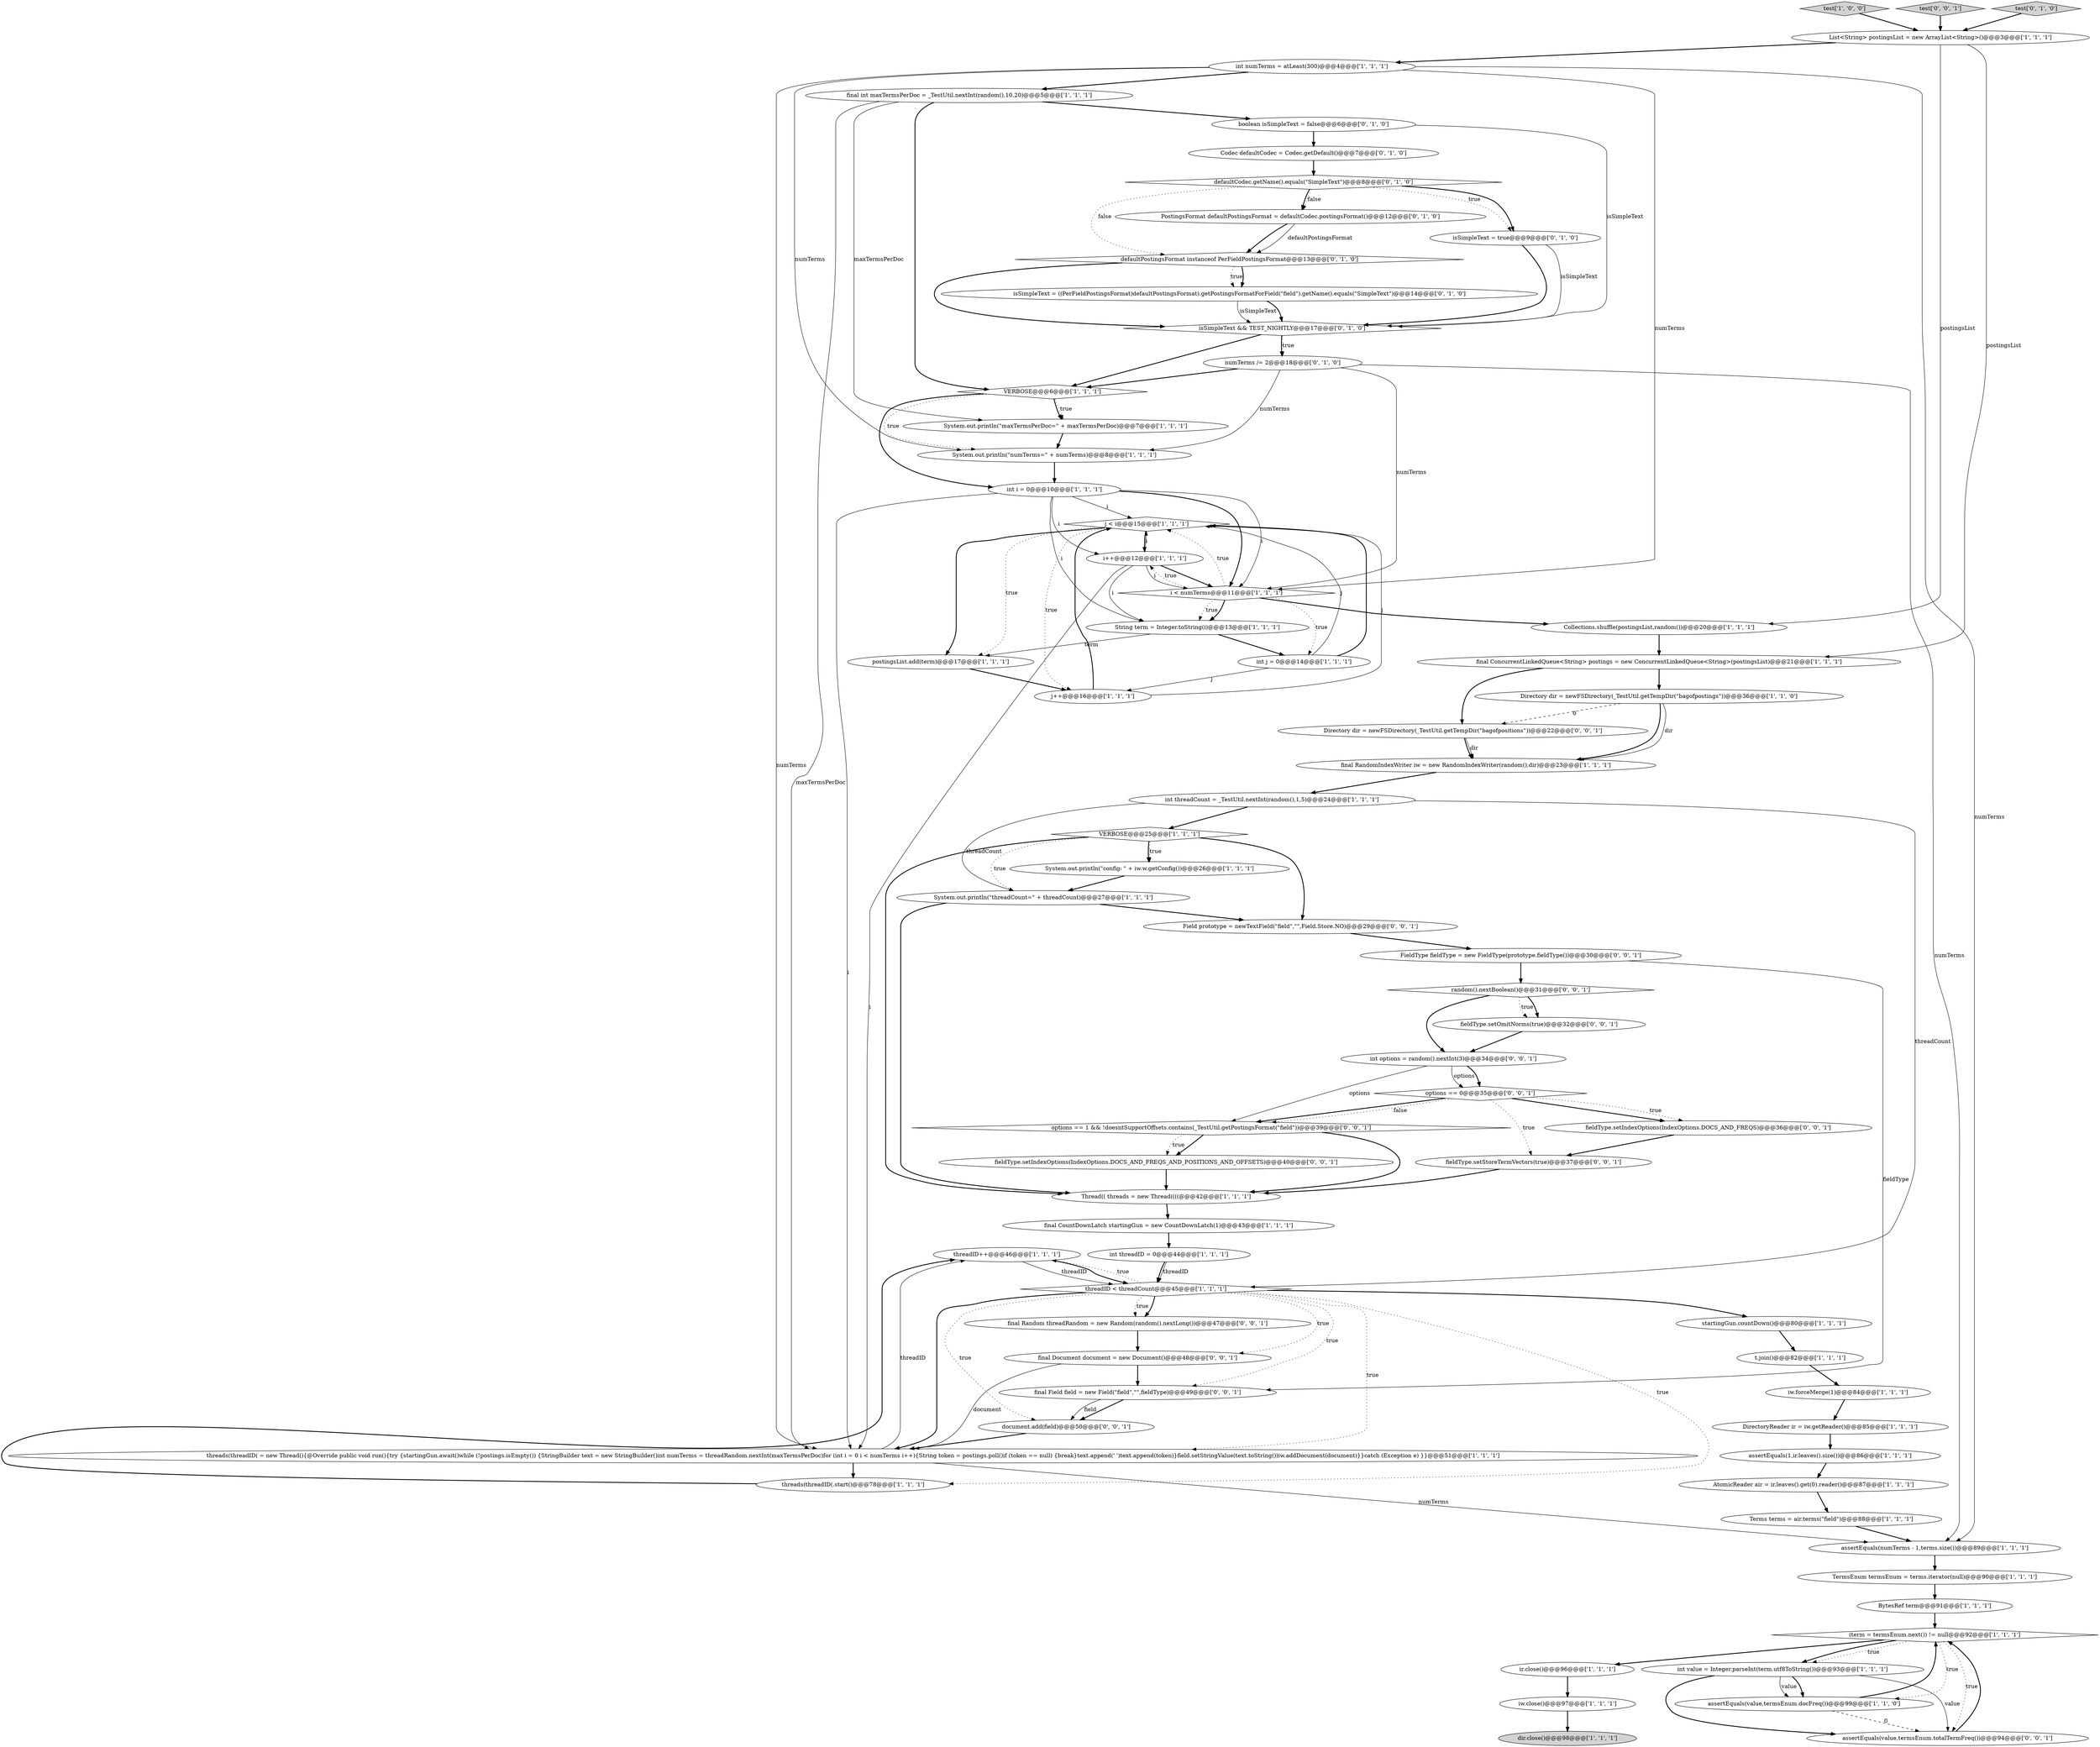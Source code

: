 digraph {
20 [style = filled, label = "threadID++@@@46@@@['1', '1', '1']", fillcolor = white, shape = ellipse image = "AAA0AAABBB1BBB"];
4 [style = filled, label = "TermsEnum termsEnum = terms.iterator(null)@@@90@@@['1', '1', '1']", fillcolor = white, shape = ellipse image = "AAA0AAABBB1BBB"];
9 [style = filled, label = "int threadID = 0@@@44@@@['1', '1', '1']", fillcolor = white, shape = ellipse image = "AAA0AAABBB1BBB"];
42 [style = filled, label = "j++@@@16@@@['1', '1', '1']", fillcolor = white, shape = ellipse image = "AAA0AAABBB1BBB"];
41 [style = filled, label = "int j = 0@@@14@@@['1', '1', '1']", fillcolor = white, shape = ellipse image = "AAA0AAABBB1BBB"];
56 [style = filled, label = "fieldType.setIndexOptions(IndexOptions.DOCS_AND_FREQS_AND_POSITIONS_AND_OFFSETS)@@@40@@@['0', '0', '1']", fillcolor = white, shape = ellipse image = "AAA0AAABBB3BBB"];
3 [style = filled, label = "Thread(( threads = new Thread((((@@@42@@@['1', '1', '1']", fillcolor = white, shape = ellipse image = "AAA0AAABBB1BBB"];
30 [style = filled, label = "assertEquals(1,ir.leaves().size())@@@86@@@['1', '1', '1']", fillcolor = white, shape = ellipse image = "AAA0AAABBB1BBB"];
12 [style = filled, label = "int threadCount = _TestUtil.nextInt(random(),1,5)@@@24@@@['1', '1', '1']", fillcolor = white, shape = ellipse image = "AAA0AAABBB1BBB"];
59 [style = filled, label = "int options = random().nextInt(3)@@@34@@@['0', '0', '1']", fillcolor = white, shape = ellipse image = "AAA0AAABBB3BBB"];
36 [style = filled, label = "int i = 0@@@10@@@['1', '1', '1']", fillcolor = white, shape = ellipse image = "AAA0AAABBB1BBB"];
66 [style = filled, label = "final Field field = new Field(\"field\",\"\",fieldType)@@@49@@@['0', '0', '1']", fillcolor = white, shape = ellipse image = "AAA0AAABBB3BBB"];
6 [style = filled, label = "int numTerms = atLeast(300)@@@4@@@['1', '1', '1']", fillcolor = white, shape = ellipse image = "AAA0AAABBB1BBB"];
13 [style = filled, label = "j < i@@@15@@@['1', '1', '1']", fillcolor = white, shape = diamond image = "AAA0AAABBB1BBB"];
29 [style = filled, label = "test['1', '0', '0']", fillcolor = lightgray, shape = diamond image = "AAA0AAABBB1BBB"];
68 [style = filled, label = "final Random threadRandom = new Random(random().nextLong())@@@47@@@['0', '0', '1']", fillcolor = white, shape = ellipse image = "AAA0AAABBB3BBB"];
64 [style = filled, label = "fieldType.setOmitNorms(true)@@@32@@@['0', '0', '1']", fillcolor = white, shape = ellipse image = "AAA0AAABBB3BBB"];
46 [style = filled, label = "boolean isSimpleText = false@@@6@@@['0', '1', '0']", fillcolor = white, shape = ellipse image = "AAA1AAABBB2BBB"];
32 [style = filled, label = "final ConcurrentLinkedQueue<String> postings = new ConcurrentLinkedQueue<String>(postingsList)@@@21@@@['1', '1', '1']", fillcolor = white, shape = ellipse image = "AAA0AAABBB1BBB"];
58 [style = filled, label = "Field prototype = newTextField(\"field\",\"\",Field.Store.NO)@@@29@@@['0', '0', '1']", fillcolor = white, shape = ellipse image = "AAA0AAABBB3BBB"];
65 [style = filled, label = "options == 1 && !doesntSupportOffsets.contains(_TestUtil.getPostingsFormat(\"field\"))@@@39@@@['0', '0', '1']", fillcolor = white, shape = diamond image = "AAA0AAABBB3BBB"];
23 [style = filled, label = "assertEquals(numTerms - 1,terms.size())@@@89@@@['1', '1', '1']", fillcolor = white, shape = ellipse image = "AAA0AAABBB1BBB"];
44 [style = filled, label = "startingGun.countDown()@@@80@@@['1', '1', '1']", fillcolor = white, shape = ellipse image = "AAA0AAABBB1BBB"];
26 [style = filled, label = "VERBOSE@@@25@@@['1', '1', '1']", fillcolor = white, shape = diamond image = "AAA0AAABBB1BBB"];
62 [style = filled, label = "document.add(field)@@@50@@@['0', '0', '1']", fillcolor = white, shape = ellipse image = "AAA0AAABBB3BBB"];
0 [style = filled, label = "final int maxTermsPerDoc = _TestUtil.nextInt(random(),10,20)@@@5@@@['1', '1', '1']", fillcolor = white, shape = ellipse image = "AAA0AAABBB1BBB"];
8 [style = filled, label = "System.out.println(\"maxTermsPerDoc=\" + maxTermsPerDoc)@@@7@@@['1', '1', '1']", fillcolor = white, shape = ellipse image = "AAA0AAABBB1BBB"];
25 [style = filled, label = "ir.close()@@@96@@@['1', '1', '1']", fillcolor = white, shape = ellipse image = "AAA0AAABBB1BBB"];
31 [style = filled, label = "int value = Integer.parseInt(term.utf8ToString())@@@93@@@['1', '1', '1']", fillcolor = white, shape = ellipse image = "AAA0AAABBB1BBB"];
69 [style = filled, label = "fieldType.setStoreTermVectors(true)@@@37@@@['0', '0', '1']", fillcolor = white, shape = ellipse image = "AAA0AAABBB3BBB"];
7 [style = filled, label = "(term = termsEnum.next()) != null@@@92@@@['1', '1', '1']", fillcolor = white, shape = diamond image = "AAA0AAABBB1BBB"];
1 [style = filled, label = "System.out.println(\"numTerms=\" + numTerms)@@@8@@@['1', '1', '1']", fillcolor = white, shape = ellipse image = "AAA0AAABBB1BBB"];
38 [style = filled, label = "threadID < threadCount@@@45@@@['1', '1', '1']", fillcolor = white, shape = diamond image = "AAA0AAABBB1BBB"];
16 [style = filled, label = "iw.close()@@@97@@@['1', '1', '1']", fillcolor = white, shape = ellipse image = "AAA0AAABBB1BBB"];
67 [style = filled, label = "random().nextBoolean()@@@31@@@['0', '0', '1']", fillcolor = white, shape = diamond image = "AAA0AAABBB3BBB"];
24 [style = filled, label = "i < numTerms@@@11@@@['1', '1', '1']", fillcolor = white, shape = diamond image = "AAA0AAABBB1BBB"];
22 [style = filled, label = "Collections.shuffle(postingsList,random())@@@20@@@['1', '1', '1']", fillcolor = white, shape = ellipse image = "AAA0AAABBB1BBB"];
54 [style = filled, label = "numTerms /= 2@@@18@@@['0', '1', '0']", fillcolor = white, shape = ellipse image = "AAA1AAABBB2BBB"];
27 [style = filled, label = "List<String> postingsList = new ArrayList<String>()@@@3@@@['1', '1', '1']", fillcolor = white, shape = ellipse image = "AAA0AAABBB1BBB"];
28 [style = filled, label = "postingsList.add(term)@@@17@@@['1', '1', '1']", fillcolor = white, shape = ellipse image = "AAA0AAABBB1BBB"];
71 [style = filled, label = "final Document document = new Document()@@@48@@@['0', '0', '1']", fillcolor = white, shape = ellipse image = "AAA0AAABBB3BBB"];
43 [style = filled, label = "threads(threadID(.start()@@@78@@@['1', '1', '1']", fillcolor = white, shape = ellipse image = "AAA0AAABBB1BBB"];
39 [style = filled, label = "BytesRef term@@@91@@@['1', '1', '1']", fillcolor = white, shape = ellipse image = "AAA0AAABBB1BBB"];
48 [style = filled, label = "isSimpleText = ((PerFieldPostingsFormat)defaultPostingsFormat).getPostingsFormatForField(\"field\").getName().equals(\"SimpleText\")@@@14@@@['0', '1', '0']", fillcolor = white, shape = ellipse image = "AAA1AAABBB2BBB"];
35 [style = filled, label = "VERBOSE@@@6@@@['1', '1', '1']", fillcolor = white, shape = diamond image = "AAA0AAABBB1BBB"];
72 [style = filled, label = "FieldType fieldType = new FieldType(prototype.fieldType())@@@30@@@['0', '0', '1']", fillcolor = white, shape = ellipse image = "AAA0AAABBB3BBB"];
19 [style = filled, label = "Terms terms = air.terms(\"field\")@@@88@@@['1', '1', '1']", fillcolor = white, shape = ellipse image = "AAA0AAABBB1BBB"];
57 [style = filled, label = "test['0', '0', '1']", fillcolor = lightgray, shape = diamond image = "AAA0AAABBB3BBB"];
60 [style = filled, label = "Directory dir = newFSDirectory(_TestUtil.getTempDir(\"bagofpositions\"))@@@22@@@['0', '0', '1']", fillcolor = white, shape = ellipse image = "AAA0AAABBB3BBB"];
10 [style = filled, label = "iw.forceMerge(1)@@@84@@@['1', '1', '1']", fillcolor = white, shape = ellipse image = "AAA0AAABBB1BBB"];
15 [style = filled, label = "DirectoryReader ir = iw.getReader()@@@85@@@['1', '1', '1']", fillcolor = white, shape = ellipse image = "AAA0AAABBB1BBB"];
45 [style = filled, label = "String term = Integer.toString(i)@@@13@@@['1', '1', '1']", fillcolor = white, shape = ellipse image = "AAA0AAABBB1BBB"];
47 [style = filled, label = "defaultCodec.getName().equals(\"SimpleText\")@@@8@@@['0', '1', '0']", fillcolor = white, shape = diamond image = "AAA1AAABBB2BBB"];
50 [style = filled, label = "isSimpleText = true@@@9@@@['0', '1', '0']", fillcolor = white, shape = ellipse image = "AAA1AAABBB2BBB"];
17 [style = filled, label = "i++@@@12@@@['1', '1', '1']", fillcolor = white, shape = ellipse image = "AAA0AAABBB1BBB"];
51 [style = filled, label = "isSimpleText && TEST_NIGHTLY@@@17@@@['0', '1', '0']", fillcolor = white, shape = diamond image = "AAA1AAABBB2BBB"];
63 [style = filled, label = "assertEquals(value,termsEnum.totalTermFreq())@@@94@@@['0', '0', '1']", fillcolor = white, shape = ellipse image = "AAA0AAABBB3BBB"];
52 [style = filled, label = "PostingsFormat defaultPostingsFormat = defaultCodec.postingsFormat()@@@12@@@['0', '1', '0']", fillcolor = white, shape = ellipse image = "AAA1AAABBB2BBB"];
53 [style = filled, label = "defaultPostingsFormat instanceof PerFieldPostingsFormat@@@13@@@['0', '1', '0']", fillcolor = white, shape = diamond image = "AAA1AAABBB2BBB"];
37 [style = filled, label = "final CountDownLatch startingGun = new CountDownLatch(1)@@@43@@@['1', '1', '1']", fillcolor = white, shape = ellipse image = "AAA0AAABBB1BBB"];
55 [style = filled, label = "test['0', '1', '0']", fillcolor = lightgray, shape = diamond image = "AAA0AAABBB2BBB"];
49 [style = filled, label = "Codec defaultCodec = Codec.getDefault()@@@7@@@['0', '1', '0']", fillcolor = white, shape = ellipse image = "AAA1AAABBB2BBB"];
61 [style = filled, label = "fieldType.setIndexOptions(IndexOptions.DOCS_AND_FREQS)@@@36@@@['0', '0', '1']", fillcolor = white, shape = ellipse image = "AAA0AAABBB3BBB"];
21 [style = filled, label = "AtomicReader air = ir.leaves().get(0).reader()@@@87@@@['1', '1', '1']", fillcolor = white, shape = ellipse image = "AAA0AAABBB1BBB"];
5 [style = filled, label = "dir.close()@@@98@@@['1', '1', '1']", fillcolor = lightgray, shape = ellipse image = "AAA0AAABBB1BBB"];
70 [style = filled, label = "options == 0@@@35@@@['0', '0', '1']", fillcolor = white, shape = diamond image = "AAA0AAABBB3BBB"];
11 [style = filled, label = "assertEquals(value,termsEnum.docFreq())@@@99@@@['1', '1', '0']", fillcolor = white, shape = ellipse image = "AAA0AAABBB1BBB"];
34 [style = filled, label = "t.join()@@@82@@@['1', '1', '1']", fillcolor = white, shape = ellipse image = "AAA0AAABBB1BBB"];
33 [style = filled, label = "System.out.println(\"config: \" + iw.w.getConfig())@@@26@@@['1', '1', '1']", fillcolor = white, shape = ellipse image = "AAA0AAABBB1BBB"];
14 [style = filled, label = "threads(threadID( = new Thread(){@Override public void run(){try {startingGun.await()while (!postings.isEmpty()) {StringBuilder text = new StringBuilder()int numTerms = threadRandom.nextInt(maxTermsPerDoc)for (int i = 0 i < numTerms i++){String token = postings.poll()if (token == null) {break}text.append(' ')text.append(token)}field.setStringValue(text.toString())iw.addDocument(document)}}catch (Exception e) }}@@@51@@@['1', '1', '1']", fillcolor = white, shape = ellipse image = "AAA0AAABBB1BBB"];
18 [style = filled, label = "final RandomIndexWriter iw = new RandomIndexWriter(random(),dir)@@@23@@@['1', '1', '1']", fillcolor = white, shape = ellipse image = "AAA0AAABBB1BBB"];
2 [style = filled, label = "System.out.println(\"threadCount=\" + threadCount)@@@27@@@['1', '1', '1']", fillcolor = white, shape = ellipse image = "AAA0AAABBB1BBB"];
40 [style = filled, label = "Directory dir = newFSDirectory(_TestUtil.getTempDir(\"bagofpostings\"))@@@36@@@['1', '1', '0']", fillcolor = white, shape = ellipse image = "AAA0AAABBB1BBB"];
32->60 [style = bold, label=""];
13->42 [style = dotted, label="true"];
30->21 [style = bold, label=""];
70->65 [style = bold, label=""];
50->51 [style = solid, label="isSimpleText"];
17->24 [style = solid, label="i"];
14->23 [style = solid, label="numTerms"];
35->8 [style = dotted, label="true"];
45->41 [style = bold, label=""];
41->13 [style = bold, label=""];
51->54 [style = bold, label=""];
36->17 [style = solid, label="i"];
50->51 [style = bold, label=""];
19->23 [style = bold, label=""];
54->24 [style = solid, label="numTerms"];
38->68 [style = bold, label=""];
38->71 [style = dotted, label="true"];
58->72 [style = bold, label=""];
44->34 [style = bold, label=""];
7->31 [style = dotted, label="true"];
0->46 [style = bold, label=""];
25->16 [style = bold, label=""];
34->10 [style = bold, label=""];
65->56 [style = bold, label=""];
6->24 [style = solid, label="numTerms"];
6->23 [style = solid, label="numTerms"];
3->37 [style = bold, label=""];
49->47 [style = bold, label=""];
36->24 [style = solid, label="i"];
48->51 [style = solid, label="isSimpleText"];
16->5 [style = bold, label=""];
53->48 [style = dotted, label="true"];
36->24 [style = bold, label=""];
45->28 [style = solid, label="term"];
1->36 [style = bold, label=""];
70->61 [style = dotted, label="true"];
10->15 [style = bold, label=""];
7->63 [style = dotted, label="true"];
17->14 [style = solid, label="i"];
42->13 [style = solid, label="j"];
52->53 [style = bold, label=""];
24->45 [style = dotted, label="true"];
23->4 [style = bold, label=""];
47->50 [style = dotted, label="true"];
36->13 [style = solid, label="i"];
14->43 [style = bold, label=""];
66->62 [style = bold, label=""];
52->53 [style = solid, label="defaultPostingsFormat"];
47->53 [style = dotted, label="false"];
31->63 [style = bold, label=""];
13->28 [style = bold, label=""];
24->45 [style = bold, label=""];
36->14 [style = solid, label="i"];
2->3 [style = bold, label=""];
70->65 [style = dotted, label="false"];
33->2 [style = bold, label=""];
53->51 [style = bold, label=""];
14->20 [style = solid, label="threadID"];
47->52 [style = dotted, label="false"];
55->27 [style = bold, label=""];
56->3 [style = bold, label=""];
62->14 [style = bold, label=""];
17->24 [style = bold, label=""];
38->68 [style = dotted, label="true"];
54->23 [style = solid, label="numTerms"];
35->36 [style = bold, label=""];
27->32 [style = solid, label="postingsList"];
35->8 [style = bold, label=""];
43->20 [style = bold, label=""];
61->69 [style = bold, label=""];
9->38 [style = bold, label=""];
26->3 [style = bold, label=""];
27->22 [style = solid, label="postingsList"];
38->14 [style = dotted, label="true"];
54->1 [style = solid, label="numTerms"];
12->26 [style = bold, label=""];
24->13 [style = dotted, label="true"];
15->30 [style = bold, label=""];
65->3 [style = bold, label=""];
29->27 [style = bold, label=""];
31->11 [style = bold, label=""];
70->61 [style = bold, label=""];
32->40 [style = bold, label=""];
71->14 [style = solid, label="document"];
63->7 [style = bold, label=""];
38->62 [style = dotted, label="true"];
13->17 [style = bold, label=""];
68->71 [style = bold, label=""];
6->0 [style = bold, label=""];
72->67 [style = bold, label=""];
13->28 [style = dotted, label="true"];
26->33 [style = bold, label=""];
17->45 [style = solid, label="i"];
42->13 [style = bold, label=""];
40->18 [style = bold, label=""];
35->1 [style = dotted, label="true"];
65->56 [style = dotted, label="true"];
57->27 [style = bold, label=""];
7->11 [style = dotted, label="true"];
22->32 [style = bold, label=""];
8->1 [style = bold, label=""];
21->19 [style = bold, label=""];
47->52 [style = bold, label=""];
51->35 [style = bold, label=""];
6->1 [style = solid, label="numTerms"];
38->44 [style = bold, label=""];
26->2 [style = dotted, label="true"];
7->31 [style = bold, label=""];
53->48 [style = bold, label=""];
72->66 [style = solid, label="fieldType"];
46->51 [style = solid, label="isSimpleText"];
28->42 [style = bold, label=""];
20->38 [style = solid, label="threadID"];
7->25 [style = bold, label=""];
26->33 [style = dotted, label="true"];
67->64 [style = dotted, label="true"];
60->18 [style = solid, label="dir"];
38->66 [style = dotted, label="true"];
38->43 [style = dotted, label="true"];
27->6 [style = bold, label=""];
9->38 [style = solid, label="threadID"];
37->9 [style = bold, label=""];
41->42 [style = solid, label="j"];
67->59 [style = bold, label=""];
0->8 [style = solid, label="maxTermsPerDoc"];
31->63 [style = solid, label="value"];
70->69 [style = dotted, label="true"];
38->20 [style = dotted, label="true"];
46->49 [style = bold, label=""];
12->2 [style = solid, label="threadCount"];
17->13 [style = solid, label="i"];
6->14 [style = solid, label="numTerms"];
51->54 [style = dotted, label="true"];
0->35 [style = bold, label=""];
64->59 [style = bold, label=""];
26->58 [style = bold, label=""];
66->62 [style = solid, label="field"];
38->14 [style = bold, label=""];
48->51 [style = bold, label=""];
69->3 [style = bold, label=""];
4->39 [style = bold, label=""];
36->45 [style = solid, label="i"];
54->35 [style = bold, label=""];
24->41 [style = dotted, label="true"];
24->22 [style = bold, label=""];
11->63 [style = dashed, label="0"];
11->7 [style = bold, label=""];
40->18 [style = solid, label="dir"];
59->70 [style = solid, label="options"];
39->7 [style = bold, label=""];
40->60 [style = dashed, label="0"];
41->13 [style = solid, label="j"];
47->50 [style = bold, label=""];
59->70 [style = bold, label=""];
31->11 [style = solid, label="value"];
12->38 [style = solid, label="threadCount"];
20->38 [style = bold, label=""];
71->66 [style = bold, label=""];
67->64 [style = bold, label=""];
60->18 [style = bold, label=""];
18->12 [style = bold, label=""];
0->14 [style = solid, label="maxTermsPerDoc"];
24->17 [style = dotted, label="true"];
2->58 [style = bold, label=""];
59->65 [style = solid, label="options"];
}
